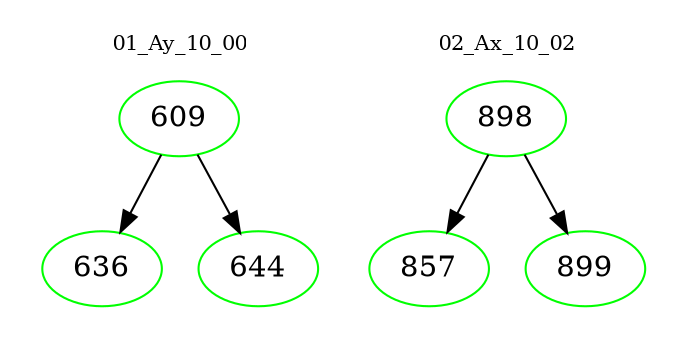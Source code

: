 digraph{
subgraph cluster_0 {
color = white
label = "01_Ay_10_00";
fontsize=10;
T0_609 [label="609", color="green"]
T0_609 -> T0_636 [color="black"]
T0_636 [label="636", color="green"]
T0_609 -> T0_644 [color="black"]
T0_644 [label="644", color="green"]
}
subgraph cluster_1 {
color = white
label = "02_Ax_10_02";
fontsize=10;
T1_898 [label="898", color="green"]
T1_898 -> T1_857 [color="black"]
T1_857 [label="857", color="green"]
T1_898 -> T1_899 [color="black"]
T1_899 [label="899", color="green"]
}
}
